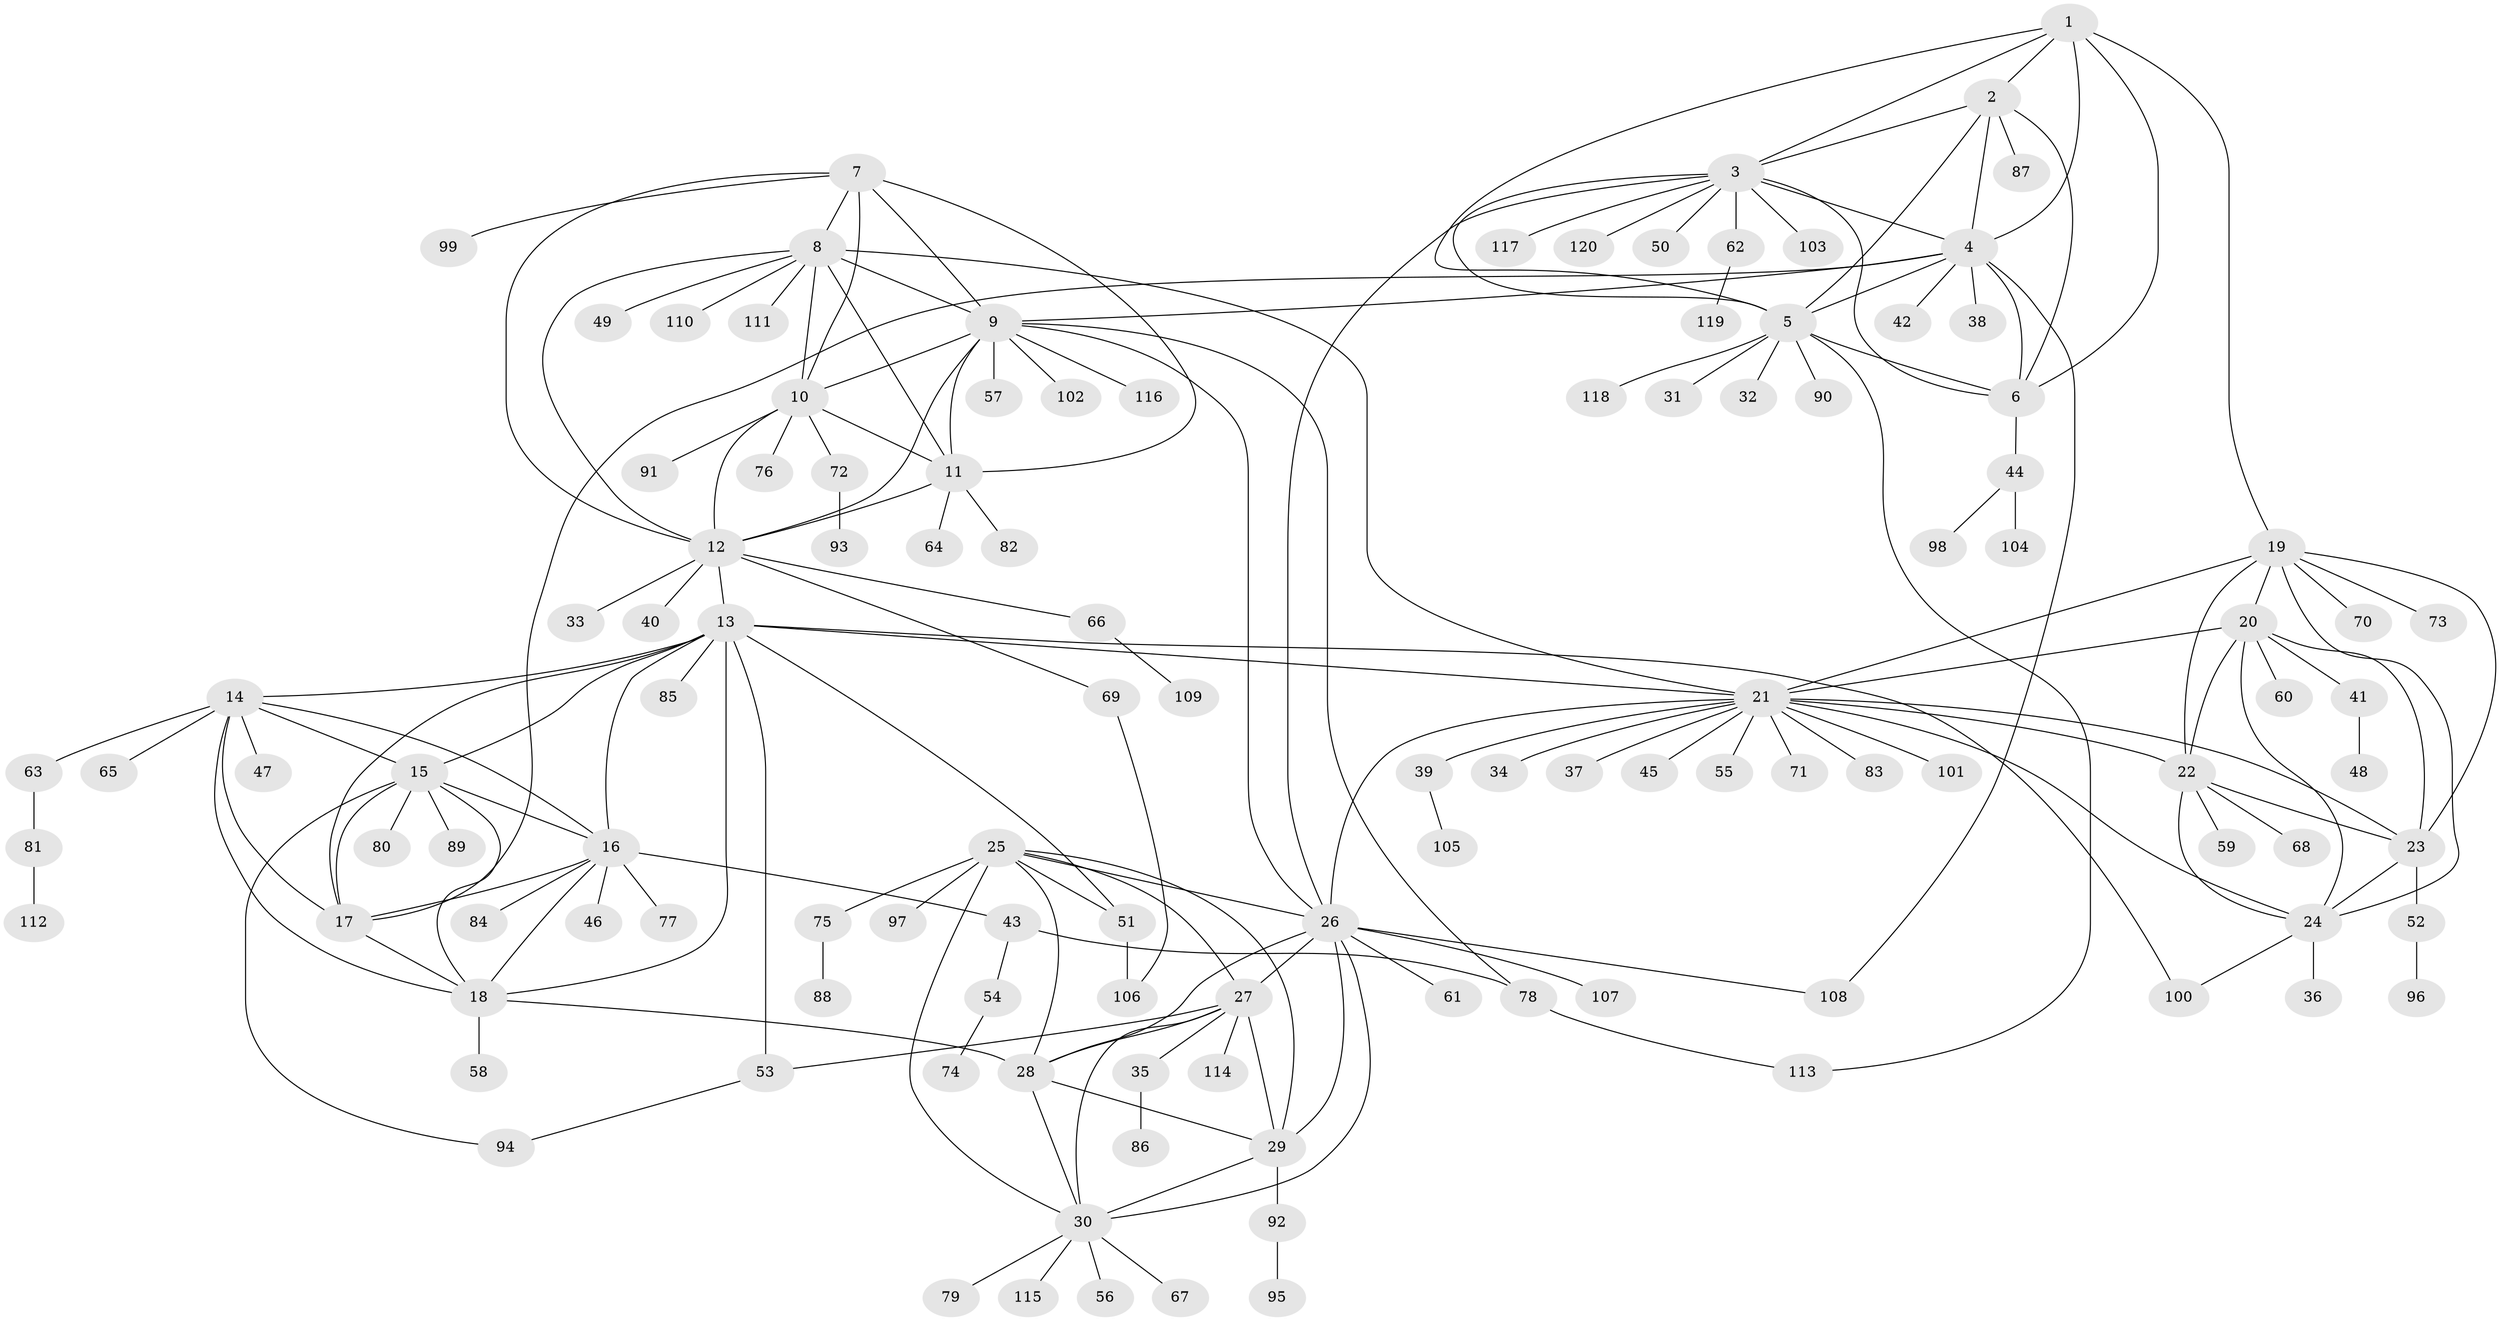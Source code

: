 // coarse degree distribution, {10: 0.02247191011235955, 5: 0.056179775280898875, 7: 0.056179775280898875, 4: 0.011235955056179775, 13: 0.011235955056179775, 9: 0.02247191011235955, 6: 0.0449438202247191, 11: 0.011235955056179775, 15: 0.011235955056179775, 8: 0.011235955056179775, 1: 0.6404494382022472, 3: 0.0449438202247191, 2: 0.056179775280898875}
// Generated by graph-tools (version 1.1) at 2025/52/02/27/25 19:52:16]
// undirected, 120 vertices, 183 edges
graph export_dot {
graph [start="1"]
  node [color=gray90,style=filled];
  1;
  2;
  3;
  4;
  5;
  6;
  7;
  8;
  9;
  10;
  11;
  12;
  13;
  14;
  15;
  16;
  17;
  18;
  19;
  20;
  21;
  22;
  23;
  24;
  25;
  26;
  27;
  28;
  29;
  30;
  31;
  32;
  33;
  34;
  35;
  36;
  37;
  38;
  39;
  40;
  41;
  42;
  43;
  44;
  45;
  46;
  47;
  48;
  49;
  50;
  51;
  52;
  53;
  54;
  55;
  56;
  57;
  58;
  59;
  60;
  61;
  62;
  63;
  64;
  65;
  66;
  67;
  68;
  69;
  70;
  71;
  72;
  73;
  74;
  75;
  76;
  77;
  78;
  79;
  80;
  81;
  82;
  83;
  84;
  85;
  86;
  87;
  88;
  89;
  90;
  91;
  92;
  93;
  94;
  95;
  96;
  97;
  98;
  99;
  100;
  101;
  102;
  103;
  104;
  105;
  106;
  107;
  108;
  109;
  110;
  111;
  112;
  113;
  114;
  115;
  116;
  117;
  118;
  119;
  120;
  1 -- 2;
  1 -- 3;
  1 -- 4;
  1 -- 5;
  1 -- 6;
  1 -- 19;
  2 -- 3;
  2 -- 4;
  2 -- 5;
  2 -- 6;
  2 -- 87;
  3 -- 4;
  3 -- 5;
  3 -- 6;
  3 -- 26;
  3 -- 50;
  3 -- 62;
  3 -- 103;
  3 -- 117;
  3 -- 120;
  4 -- 5;
  4 -- 6;
  4 -- 9;
  4 -- 17;
  4 -- 38;
  4 -- 42;
  4 -- 108;
  5 -- 6;
  5 -- 31;
  5 -- 32;
  5 -- 90;
  5 -- 113;
  5 -- 118;
  6 -- 44;
  7 -- 8;
  7 -- 9;
  7 -- 10;
  7 -- 11;
  7 -- 12;
  7 -- 99;
  8 -- 9;
  8 -- 10;
  8 -- 11;
  8 -- 12;
  8 -- 21;
  8 -- 49;
  8 -- 110;
  8 -- 111;
  9 -- 10;
  9 -- 11;
  9 -- 12;
  9 -- 26;
  9 -- 57;
  9 -- 78;
  9 -- 102;
  9 -- 116;
  10 -- 11;
  10 -- 12;
  10 -- 72;
  10 -- 76;
  10 -- 91;
  11 -- 12;
  11 -- 64;
  11 -- 82;
  12 -- 13;
  12 -- 33;
  12 -- 40;
  12 -- 66;
  12 -- 69;
  13 -- 14;
  13 -- 15;
  13 -- 16;
  13 -- 17;
  13 -- 18;
  13 -- 21;
  13 -- 51;
  13 -- 53;
  13 -- 85;
  13 -- 100;
  14 -- 15;
  14 -- 16;
  14 -- 17;
  14 -- 18;
  14 -- 47;
  14 -- 63;
  14 -- 65;
  15 -- 16;
  15 -- 17;
  15 -- 18;
  15 -- 80;
  15 -- 89;
  15 -- 94;
  16 -- 17;
  16 -- 18;
  16 -- 43;
  16 -- 46;
  16 -- 77;
  16 -- 84;
  17 -- 18;
  18 -- 28;
  18 -- 58;
  19 -- 20;
  19 -- 21;
  19 -- 22;
  19 -- 23;
  19 -- 24;
  19 -- 70;
  19 -- 73;
  20 -- 21;
  20 -- 22;
  20 -- 23;
  20 -- 24;
  20 -- 41;
  20 -- 60;
  21 -- 22;
  21 -- 23;
  21 -- 24;
  21 -- 26;
  21 -- 34;
  21 -- 37;
  21 -- 39;
  21 -- 45;
  21 -- 55;
  21 -- 71;
  21 -- 83;
  21 -- 101;
  22 -- 23;
  22 -- 24;
  22 -- 59;
  22 -- 68;
  23 -- 24;
  23 -- 52;
  24 -- 36;
  24 -- 100;
  25 -- 26;
  25 -- 27;
  25 -- 28;
  25 -- 29;
  25 -- 30;
  25 -- 51;
  25 -- 75;
  25 -- 97;
  26 -- 27;
  26 -- 28;
  26 -- 29;
  26 -- 30;
  26 -- 61;
  26 -- 107;
  26 -- 108;
  27 -- 28;
  27 -- 29;
  27 -- 30;
  27 -- 35;
  27 -- 53;
  27 -- 114;
  28 -- 29;
  28 -- 30;
  29 -- 30;
  29 -- 92;
  30 -- 56;
  30 -- 67;
  30 -- 79;
  30 -- 115;
  35 -- 86;
  39 -- 105;
  41 -- 48;
  43 -- 54;
  43 -- 78;
  44 -- 98;
  44 -- 104;
  51 -- 106;
  52 -- 96;
  53 -- 94;
  54 -- 74;
  62 -- 119;
  63 -- 81;
  66 -- 109;
  69 -- 106;
  72 -- 93;
  75 -- 88;
  78 -- 113;
  81 -- 112;
  92 -- 95;
}
